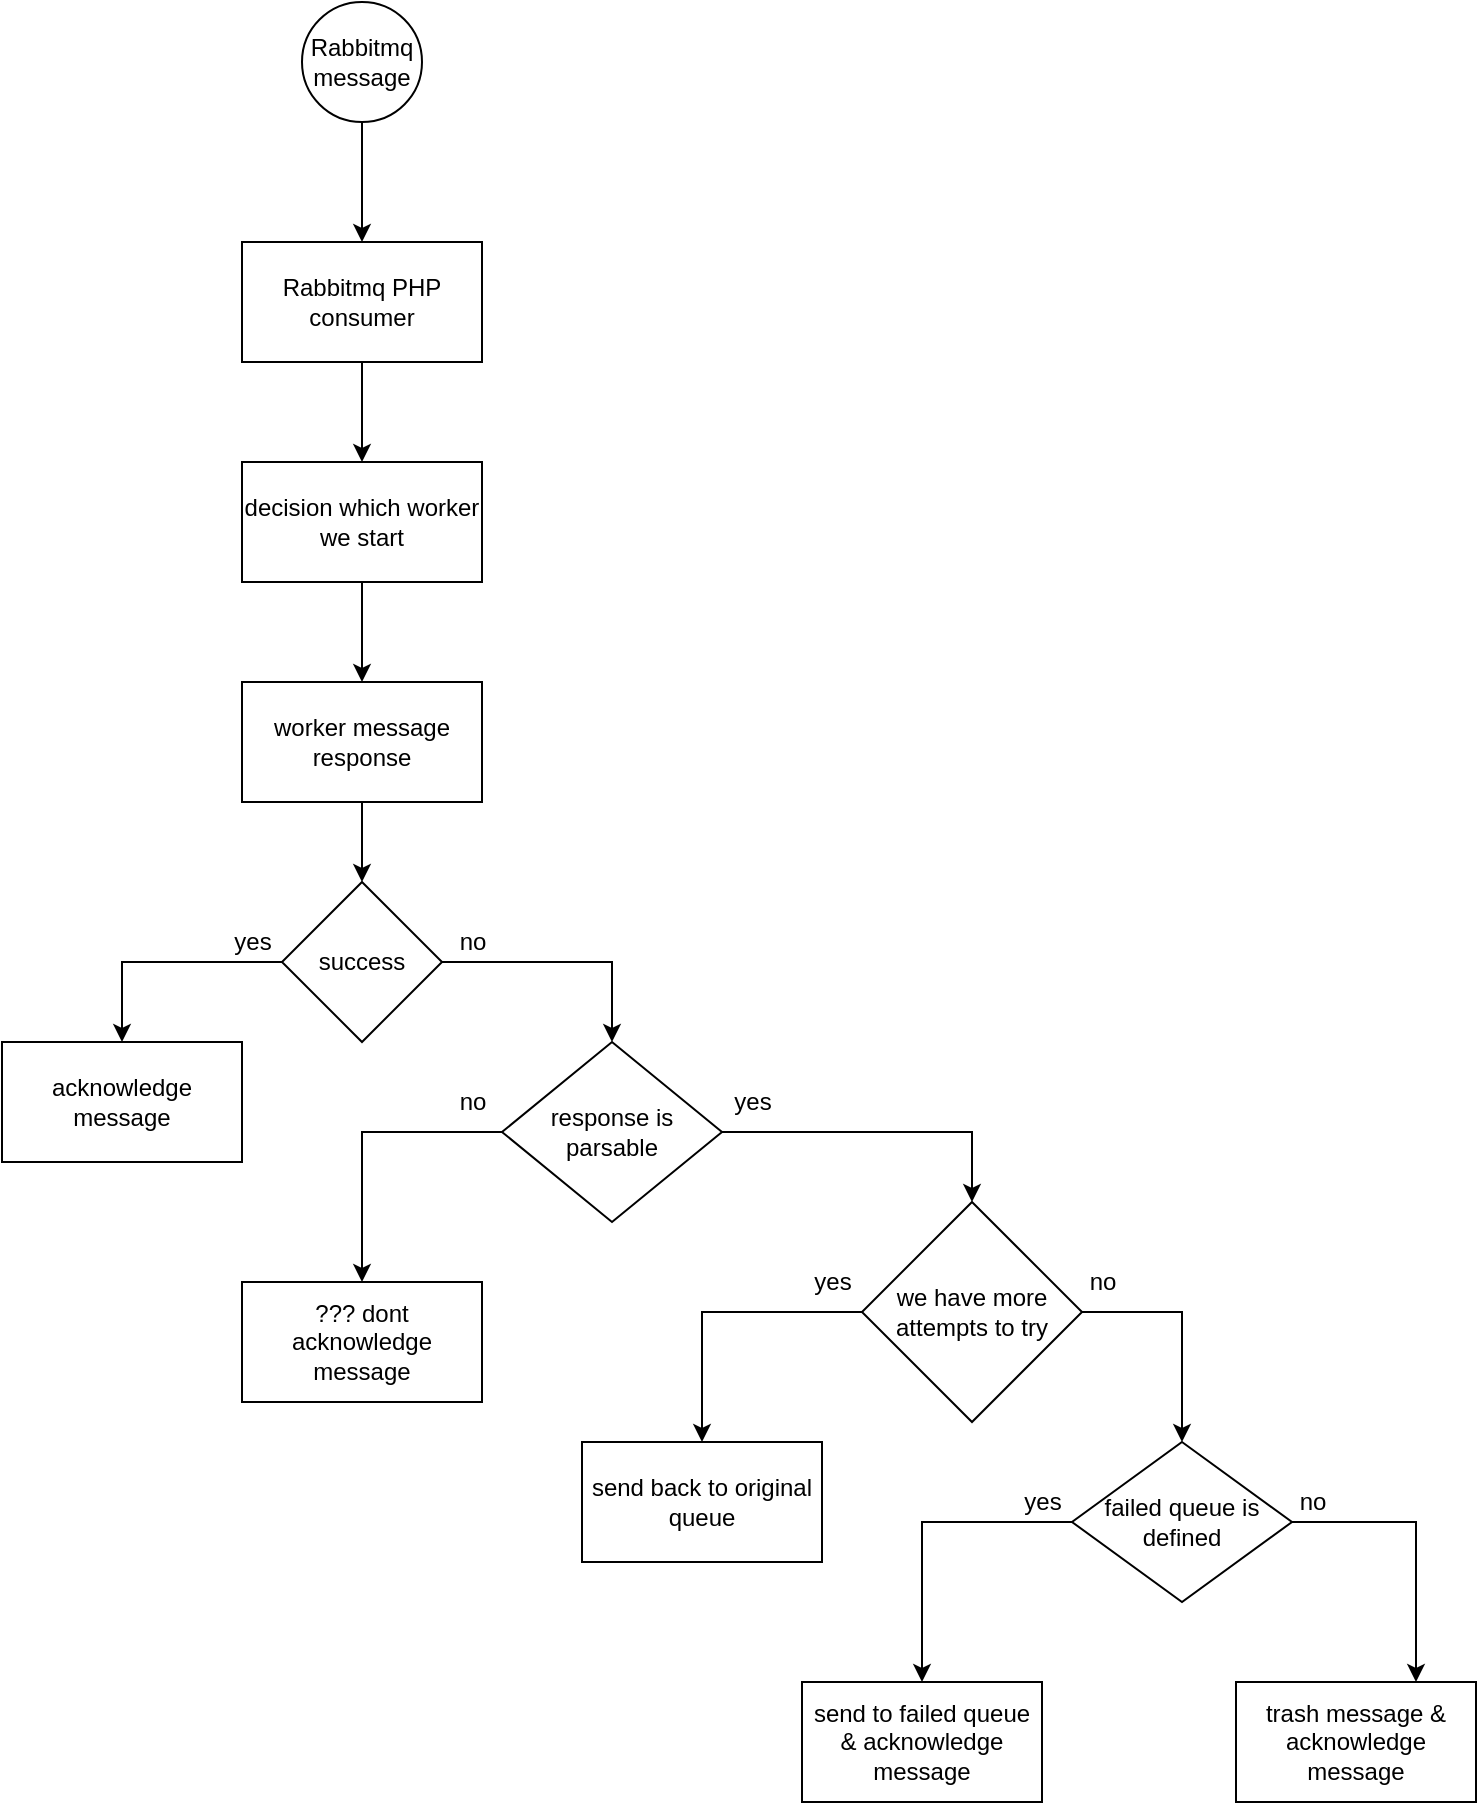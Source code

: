 <mxfile version="14.6.1" type="device"><diagram id="rlxBarEdV5ckk6up-_8j" name="Page-1"><mxGraphModel dx="1422" dy="833" grid="1" gridSize="10" guides="1" tooltips="1" connect="1" arrows="1" fold="1" page="1" pageScale="1" pageWidth="850" pageHeight="1100" math="0" shadow="0"><root><mxCell id="0"/><mxCell id="1" parent="0"/><mxCell id="zHZWHiV9tGfUUPDLXU8h-8" value="" style="edgeStyle=orthogonalEdgeStyle;rounded=0;orthogonalLoop=1;jettySize=auto;html=1;" edge="1" parent="1" source="zHZWHiV9tGfUUPDLXU8h-6" target="zHZWHiV9tGfUUPDLXU8h-7"><mxGeometry relative="1" as="geometry"/></mxCell><mxCell id="zHZWHiV9tGfUUPDLXU8h-6" value="Rabbitmq&lt;br&gt;message" style="ellipse;whiteSpace=wrap;html=1;" vertex="1" parent="1"><mxGeometry x="233" y="40" width="60" height="60" as="geometry"/></mxCell><mxCell id="zHZWHiV9tGfUUPDLXU8h-11" value="" style="edgeStyle=orthogonalEdgeStyle;rounded=0;orthogonalLoop=1;jettySize=auto;html=1;" edge="1" parent="1" source="zHZWHiV9tGfUUPDLXU8h-7" target="zHZWHiV9tGfUUPDLXU8h-10"><mxGeometry relative="1" as="geometry"/></mxCell><mxCell id="zHZWHiV9tGfUUPDLXU8h-7" value="Rabbitmq PHP consumer" style="rounded=0;whiteSpace=wrap;html=1;" vertex="1" parent="1"><mxGeometry x="203" y="160" width="120" height="60" as="geometry"/></mxCell><mxCell id="zHZWHiV9tGfUUPDLXU8h-13" value="" style="edgeStyle=orthogonalEdgeStyle;rounded=0;orthogonalLoop=1;jettySize=auto;html=1;" edge="1" parent="1" source="zHZWHiV9tGfUUPDLXU8h-10" target="zHZWHiV9tGfUUPDLXU8h-12"><mxGeometry relative="1" as="geometry"/></mxCell><mxCell id="zHZWHiV9tGfUUPDLXU8h-10" value="decision which worker we start" style="rounded=0;whiteSpace=wrap;html=1;" vertex="1" parent="1"><mxGeometry x="203" y="270" width="120" height="60" as="geometry"/></mxCell><mxCell id="zHZWHiV9tGfUUPDLXU8h-16" value="" style="edgeStyle=orthogonalEdgeStyle;rounded=0;orthogonalLoop=1;jettySize=auto;html=1;" edge="1" parent="1" source="zHZWHiV9tGfUUPDLXU8h-12" target="zHZWHiV9tGfUUPDLXU8h-15"><mxGeometry relative="1" as="geometry"/></mxCell><mxCell id="zHZWHiV9tGfUUPDLXU8h-12" value="worker message response" style="rounded=0;whiteSpace=wrap;html=1;" vertex="1" parent="1"><mxGeometry x="203" y="380" width="120" height="60" as="geometry"/></mxCell><mxCell id="zHZWHiV9tGfUUPDLXU8h-18" style="edgeStyle=orthogonalEdgeStyle;rounded=0;orthogonalLoop=1;jettySize=auto;html=1;exitX=0;exitY=0.5;exitDx=0;exitDy=0;entryX=0.5;entryY=0;entryDx=0;entryDy=0;" edge="1" parent="1" source="zHZWHiV9tGfUUPDLXU8h-15" target="zHZWHiV9tGfUUPDLXU8h-17"><mxGeometry relative="1" as="geometry"/></mxCell><mxCell id="zHZWHiV9tGfUUPDLXU8h-22" style="edgeStyle=orthogonalEdgeStyle;rounded=0;orthogonalLoop=1;jettySize=auto;html=1;exitX=1;exitY=0.5;exitDx=0;exitDy=0;entryX=0.5;entryY=0;entryDx=0;entryDy=0;" edge="1" parent="1" source="zHZWHiV9tGfUUPDLXU8h-15" target="zHZWHiV9tGfUUPDLXU8h-21"><mxGeometry relative="1" as="geometry"/></mxCell><mxCell id="zHZWHiV9tGfUUPDLXU8h-15" value="success" style="rhombus;whiteSpace=wrap;html=1;" vertex="1" parent="1"><mxGeometry x="223" y="480" width="80" height="80" as="geometry"/></mxCell><mxCell id="zHZWHiV9tGfUUPDLXU8h-17" value="acknowledge message" style="rounded=0;whiteSpace=wrap;html=1;" vertex="1" parent="1"><mxGeometry x="83" y="560" width="120" height="60" as="geometry"/></mxCell><mxCell id="zHZWHiV9tGfUUPDLXU8h-19" value="yes" style="text;html=1;align=center;verticalAlign=middle;resizable=0;points=[];autosize=1;strokeColor=none;" vertex="1" parent="1"><mxGeometry x="193" y="500" width="30" height="20" as="geometry"/></mxCell><mxCell id="zHZWHiV9tGfUUPDLXU8h-25" style="edgeStyle=orthogonalEdgeStyle;rounded=0;orthogonalLoop=1;jettySize=auto;html=1;exitX=0;exitY=0.5;exitDx=0;exitDy=0;entryX=0.5;entryY=0;entryDx=0;entryDy=0;" edge="1" parent="1" source="zHZWHiV9tGfUUPDLXU8h-21" target="zHZWHiV9tGfUUPDLXU8h-24"><mxGeometry relative="1" as="geometry"/></mxCell><mxCell id="zHZWHiV9tGfUUPDLXU8h-29" style="edgeStyle=orthogonalEdgeStyle;rounded=0;orthogonalLoop=1;jettySize=auto;html=1;exitX=1;exitY=0.5;exitDx=0;exitDy=0;entryX=0.5;entryY=0;entryDx=0;entryDy=0;" edge="1" parent="1" source="zHZWHiV9tGfUUPDLXU8h-21" target="zHZWHiV9tGfUUPDLXU8h-28"><mxGeometry relative="1" as="geometry"/></mxCell><mxCell id="zHZWHiV9tGfUUPDLXU8h-21" value="response is parsable" style="rhombus;whiteSpace=wrap;html=1;" vertex="1" parent="1"><mxGeometry x="333" y="560" width="110" height="90" as="geometry"/></mxCell><mxCell id="zHZWHiV9tGfUUPDLXU8h-23" value="no" style="text;html=1;align=center;verticalAlign=middle;resizable=0;points=[];autosize=1;strokeColor=none;" vertex="1" parent="1"><mxGeometry x="303" y="500" width="30" height="20" as="geometry"/></mxCell><mxCell id="zHZWHiV9tGfUUPDLXU8h-24" value="??? dont acknowledge message" style="rounded=0;whiteSpace=wrap;html=1;" vertex="1" parent="1"><mxGeometry x="203" y="680" width="120" height="60" as="geometry"/></mxCell><mxCell id="zHZWHiV9tGfUUPDLXU8h-34" style="edgeStyle=orthogonalEdgeStyle;rounded=0;orthogonalLoop=1;jettySize=auto;html=1;" edge="1" parent="1" source="zHZWHiV9tGfUUPDLXU8h-28" target="zHZWHiV9tGfUUPDLXU8h-32"><mxGeometry relative="1" as="geometry"/></mxCell><mxCell id="zHZWHiV9tGfUUPDLXU8h-38" style="edgeStyle=orthogonalEdgeStyle;rounded=0;orthogonalLoop=1;jettySize=auto;html=1;exitX=1;exitY=0.5;exitDx=0;exitDy=0;entryX=0.5;entryY=0;entryDx=0;entryDy=0;" edge="1" parent="1" source="zHZWHiV9tGfUUPDLXU8h-28" target="zHZWHiV9tGfUUPDLXU8h-37"><mxGeometry relative="1" as="geometry"/></mxCell><mxCell id="zHZWHiV9tGfUUPDLXU8h-28" value="we have more attempts to try" style="rhombus;whiteSpace=wrap;html=1;" vertex="1" parent="1"><mxGeometry x="513" y="640" width="110" height="110" as="geometry"/></mxCell><mxCell id="zHZWHiV9tGfUUPDLXU8h-30" value="no" style="text;html=1;align=center;verticalAlign=middle;resizable=0;points=[];autosize=1;strokeColor=none;" vertex="1" parent="1"><mxGeometry x="303" y="580" width="30" height="20" as="geometry"/></mxCell><mxCell id="zHZWHiV9tGfUUPDLXU8h-31" value="yes" style="text;html=1;align=center;verticalAlign=middle;resizable=0;points=[];autosize=1;strokeColor=none;" vertex="1" parent="1"><mxGeometry x="443" y="580" width="30" height="20" as="geometry"/></mxCell><mxCell id="zHZWHiV9tGfUUPDLXU8h-32" value="send back to original queue" style="rounded=0;whiteSpace=wrap;html=1;" vertex="1" parent="1"><mxGeometry x="373" y="760" width="120" height="60" as="geometry"/></mxCell><mxCell id="zHZWHiV9tGfUUPDLXU8h-35" value="yes" style="text;html=1;align=center;verticalAlign=middle;resizable=0;points=[];autosize=1;strokeColor=none;" vertex="1" parent="1"><mxGeometry x="483" y="670" width="30" height="20" as="geometry"/></mxCell><mxCell id="zHZWHiV9tGfUUPDLXU8h-42" style="edgeStyle=orthogonalEdgeStyle;rounded=0;orthogonalLoop=1;jettySize=auto;html=1;exitX=0;exitY=0.5;exitDx=0;exitDy=0;entryX=0.5;entryY=0;entryDx=0;entryDy=0;" edge="1" parent="1" source="zHZWHiV9tGfUUPDLXU8h-37" target="zHZWHiV9tGfUUPDLXU8h-41"><mxGeometry relative="1" as="geometry"/></mxCell><mxCell id="zHZWHiV9tGfUUPDLXU8h-43" style="edgeStyle=orthogonalEdgeStyle;rounded=0;orthogonalLoop=1;jettySize=auto;html=1;exitX=1;exitY=0.5;exitDx=0;exitDy=0;entryX=0.75;entryY=0;entryDx=0;entryDy=0;" edge="1" parent="1" source="zHZWHiV9tGfUUPDLXU8h-37" target="zHZWHiV9tGfUUPDLXU8h-40"><mxGeometry relative="1" as="geometry"/></mxCell><mxCell id="zHZWHiV9tGfUUPDLXU8h-37" value="failed queue is defined" style="rhombus;whiteSpace=wrap;html=1;" vertex="1" parent="1"><mxGeometry x="618" y="760" width="110" height="80" as="geometry"/></mxCell><mxCell id="zHZWHiV9tGfUUPDLXU8h-39" value="no" style="text;html=1;align=center;verticalAlign=middle;resizable=0;points=[];autosize=1;strokeColor=none;" vertex="1" parent="1"><mxGeometry x="618" y="670" width="30" height="20" as="geometry"/></mxCell><mxCell id="zHZWHiV9tGfUUPDLXU8h-40" value="trash message &amp;amp; acknowledge message" style="rounded=0;whiteSpace=wrap;html=1;" vertex="1" parent="1"><mxGeometry x="700" y="880" width="120" height="60" as="geometry"/></mxCell><mxCell id="zHZWHiV9tGfUUPDLXU8h-41" value="send to failed queue &amp;amp; acknowledge message" style="rounded=0;whiteSpace=wrap;html=1;" vertex="1" parent="1"><mxGeometry x="483" y="880" width="120" height="60" as="geometry"/></mxCell><mxCell id="zHZWHiV9tGfUUPDLXU8h-44" value="no" style="text;html=1;align=center;verticalAlign=middle;resizable=0;points=[];autosize=1;strokeColor=none;" vertex="1" parent="1"><mxGeometry x="723" y="780" width="30" height="20" as="geometry"/></mxCell><mxCell id="zHZWHiV9tGfUUPDLXU8h-45" value="yes" style="text;html=1;align=center;verticalAlign=middle;resizable=0;points=[];autosize=1;strokeColor=none;" vertex="1" parent="1"><mxGeometry x="588" y="780" width="30" height="20" as="geometry"/></mxCell></root></mxGraphModel></diagram></mxfile>